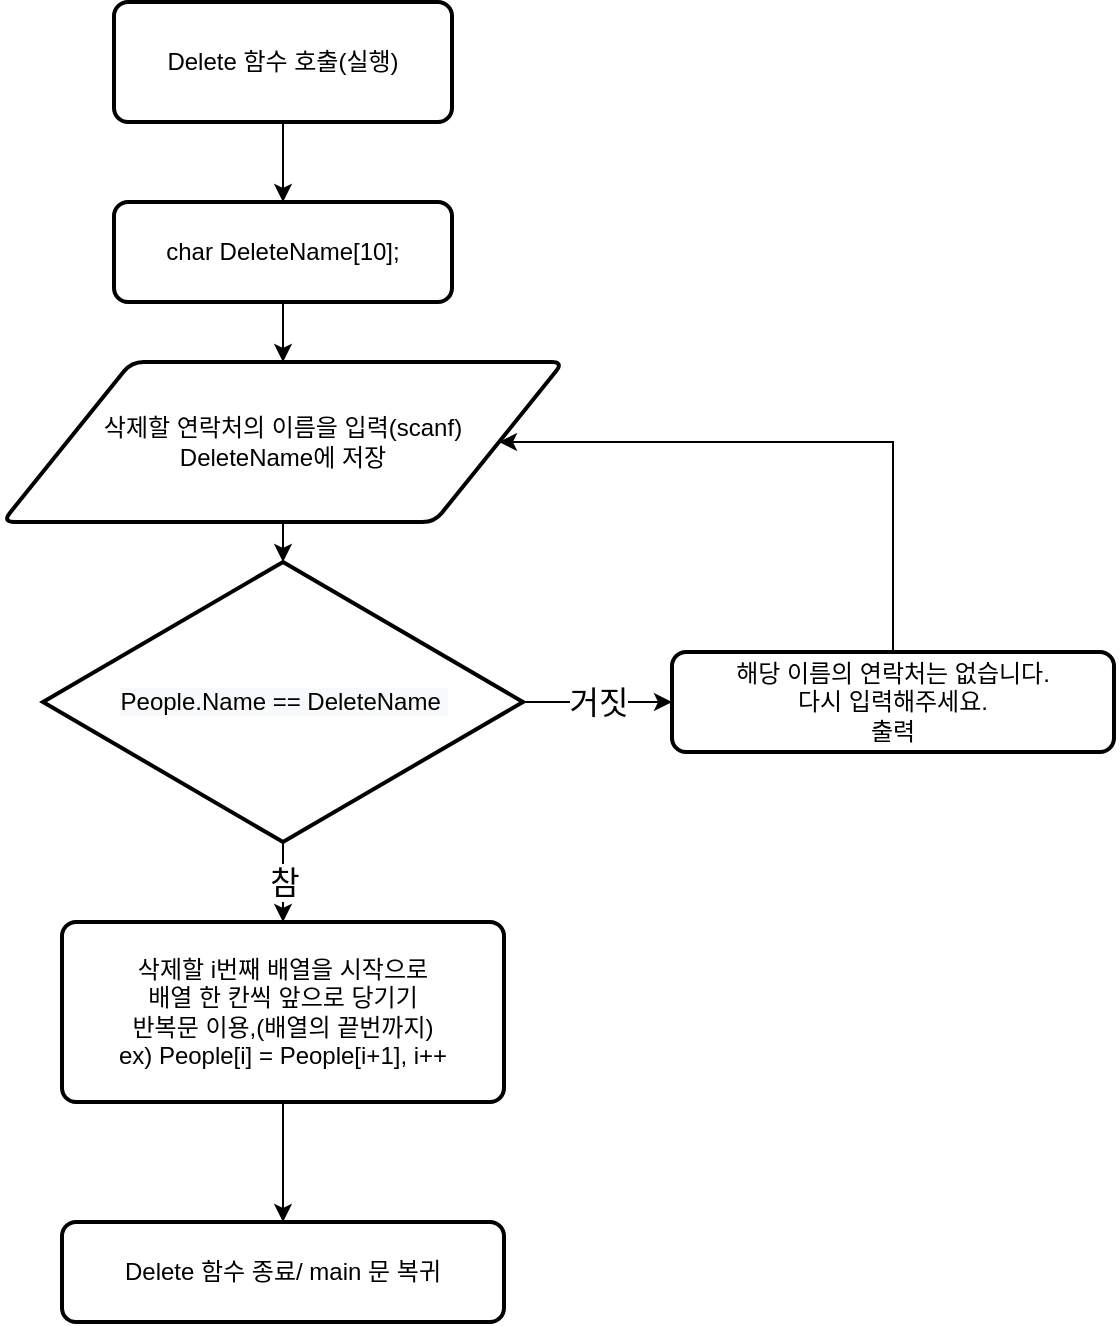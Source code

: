 <mxfile version="14.4.3" type="github">
  <diagram id="snMSLyNpEliFtqH8T0_m" name="페이지-1">
    <mxGraphModel dx="1673" dy="934" grid="1" gridSize="10" guides="1" tooltips="1" connect="1" arrows="0" fold="1" page="1" pageScale="1" pageWidth="827" pageHeight="1169" math="0" shadow="0">
      <root>
        <mxCell id="0" />
        <mxCell id="1" parent="0" />
        <mxCell id="MicS51efgdV4Yqa2tdts-3" style="edgeStyle=orthogonalEdgeStyle;rounded=0;orthogonalLoop=1;jettySize=auto;html=1;exitX=0.5;exitY=1;exitDx=0;exitDy=0;entryX=0.5;entryY=0;entryDx=0;entryDy=0;" parent="1" source="MicS51efgdV4Yqa2tdts-4" target="MicS51efgdV4Yqa2tdts-6" edge="1">
          <mxGeometry relative="1" as="geometry" />
        </mxCell>
        <mxCell id="MicS51efgdV4Yqa2tdts-4" value="Delete 함수 호출(실행)" style="rounded=1;whiteSpace=wrap;html=1;absoluteArcSize=1;arcSize=14;strokeWidth=2;" parent="1" vertex="1">
          <mxGeometry x="231" y="60" width="169" height="60" as="geometry" />
        </mxCell>
        <mxCell id="MicS51efgdV4Yqa2tdts-5" style="edgeStyle=orthogonalEdgeStyle;rounded=0;orthogonalLoop=1;jettySize=auto;html=1;exitX=0.5;exitY=1;exitDx=0;exitDy=0;entryX=0.5;entryY=0;entryDx=0;entryDy=0;" parent="1" source="MicS51efgdV4Yqa2tdts-6" target="MicS51efgdV4Yqa2tdts-8" edge="1">
          <mxGeometry relative="1" as="geometry" />
        </mxCell>
        <mxCell id="MicS51efgdV4Yqa2tdts-6" value="char DeleteName[10];" style="rounded=1;whiteSpace=wrap;html=1;absoluteArcSize=1;arcSize=14;strokeWidth=2;" parent="1" vertex="1">
          <mxGeometry x="231" y="160" width="169" height="50" as="geometry" />
        </mxCell>
        <mxCell id="MicS51efgdV4Yqa2tdts-7" style="edgeStyle=orthogonalEdgeStyle;rounded=0;orthogonalLoop=1;jettySize=auto;html=1;exitX=0.5;exitY=1;exitDx=0;exitDy=0;entryX=0.5;entryY=0;entryDx=0;entryDy=0;entryPerimeter=0;" parent="1" source="MicS51efgdV4Yqa2tdts-8" target="MicS51efgdV4Yqa2tdts-15" edge="1">
          <mxGeometry relative="1" as="geometry" />
        </mxCell>
        <mxCell id="MicS51efgdV4Yqa2tdts-8" value="삭제할 연락처의 이름을 입력(scanf)&lt;br&gt;DeleteName에 저장" style="shape=parallelogram;html=1;strokeWidth=2;perimeter=parallelogramPerimeter;whiteSpace=wrap;rounded=1;arcSize=12;size=0.23;" parent="1" vertex="1">
          <mxGeometry x="175.25" y="240" width="280.5" height="80" as="geometry" />
        </mxCell>
        <mxCell id="MicS51efgdV4Yqa2tdts-9" style="edgeStyle=orthogonalEdgeStyle;rounded=0;orthogonalLoop=1;jettySize=auto;html=1;exitX=0.5;exitY=1;exitDx=0;exitDy=0;entryX=0.5;entryY=0;entryDx=0;entryDy=0;" parent="1" source="MicS51efgdV4Yqa2tdts-10" target="MicS51efgdV4Yqa2tdts-16" edge="1">
          <mxGeometry relative="1" as="geometry" />
        </mxCell>
        <mxCell id="MicS51efgdV4Yqa2tdts-10" value="삭제할 i번째 배열을 시작으로&lt;br&gt;배열 한 칸씩 앞으로 당기기&lt;br&gt;반복문 이용,(배열의 끝번까지)&lt;br&gt;ex) People[i] = People[i+1], i++" style="rounded=1;whiteSpace=wrap;html=1;absoluteArcSize=1;arcSize=14;strokeWidth=2;" parent="1" vertex="1">
          <mxGeometry x="205" y="520" width="221" height="90" as="geometry" />
        </mxCell>
        <mxCell id="MicS51efgdV4Yqa2tdts-11" style="edgeStyle=orthogonalEdgeStyle;rounded=0;orthogonalLoop=1;jettySize=auto;html=1;entryX=1;entryY=0.5;entryDx=0;entryDy=0;fontSize=16;" parent="1" source="MicS51efgdV4Yqa2tdts-12" target="MicS51efgdV4Yqa2tdts-8" edge="1">
          <mxGeometry relative="1" as="geometry">
            <Array as="points">
              <mxPoint x="621" y="280" />
            </Array>
          </mxGeometry>
        </mxCell>
        <mxCell id="MicS51efgdV4Yqa2tdts-12" value="해당 이름의 연락처는 없습니다.&lt;br&gt;다시 입력해주세요.&lt;br&gt;출력" style="rounded=1;whiteSpace=wrap;html=1;absoluteArcSize=1;arcSize=14;strokeWidth=2;" parent="1" vertex="1">
          <mxGeometry x="510" y="385" width="221" height="50" as="geometry" />
        </mxCell>
        <mxCell id="MicS51efgdV4Yqa2tdts-13" value="참" style="edgeStyle=orthogonalEdgeStyle;rounded=0;orthogonalLoop=1;jettySize=auto;html=1;exitX=0.5;exitY=1;exitDx=0;exitDy=0;exitPerimeter=0;entryX=0.5;entryY=0;entryDx=0;entryDy=0;fontSize=16;" parent="1" source="MicS51efgdV4Yqa2tdts-15" target="MicS51efgdV4Yqa2tdts-10" edge="1">
          <mxGeometry relative="1" as="geometry" />
        </mxCell>
        <mxCell id="MicS51efgdV4Yqa2tdts-14" value="거짓" style="edgeStyle=orthogonalEdgeStyle;rounded=0;orthogonalLoop=1;jettySize=auto;html=1;exitX=1;exitY=0.5;exitDx=0;exitDy=0;exitPerimeter=0;fontSize=16;" parent="1" source="MicS51efgdV4Yqa2tdts-15" target="MicS51efgdV4Yqa2tdts-12" edge="1">
          <mxGeometry relative="1" as="geometry" />
        </mxCell>
        <mxCell id="MicS51efgdV4Yqa2tdts-15" value="&lt;span style=&quot;color: rgb(0 , 0 , 0) ; font-family: &amp;#34;helvetica&amp;#34; ; font-size: 12px ; font-style: normal ; font-weight: 400 ; letter-spacing: normal ; text-align: center ; text-indent: 0px ; text-transform: none ; word-spacing: 0px ; background-color: rgb(248 , 249 , 250) ; display: inline ; float: none&quot;&gt;People.Name == DeleteName&amp;nbsp;&lt;/span&gt;" style="strokeWidth=2;html=1;shape=mxgraph.flowchart.decision;whiteSpace=wrap;" parent="1" vertex="1">
          <mxGeometry x="195.5" y="340" width="240" height="140" as="geometry" />
        </mxCell>
        <mxCell id="MicS51efgdV4Yqa2tdts-16" value="Delete 함수 종료/ main 문 복귀" style="rounded=1;whiteSpace=wrap;html=1;absoluteArcSize=1;arcSize=14;strokeWidth=2;" parent="1" vertex="1">
          <mxGeometry x="205" y="670" width="221" height="50" as="geometry" />
        </mxCell>
      </root>
    </mxGraphModel>
  </diagram>
</mxfile>
